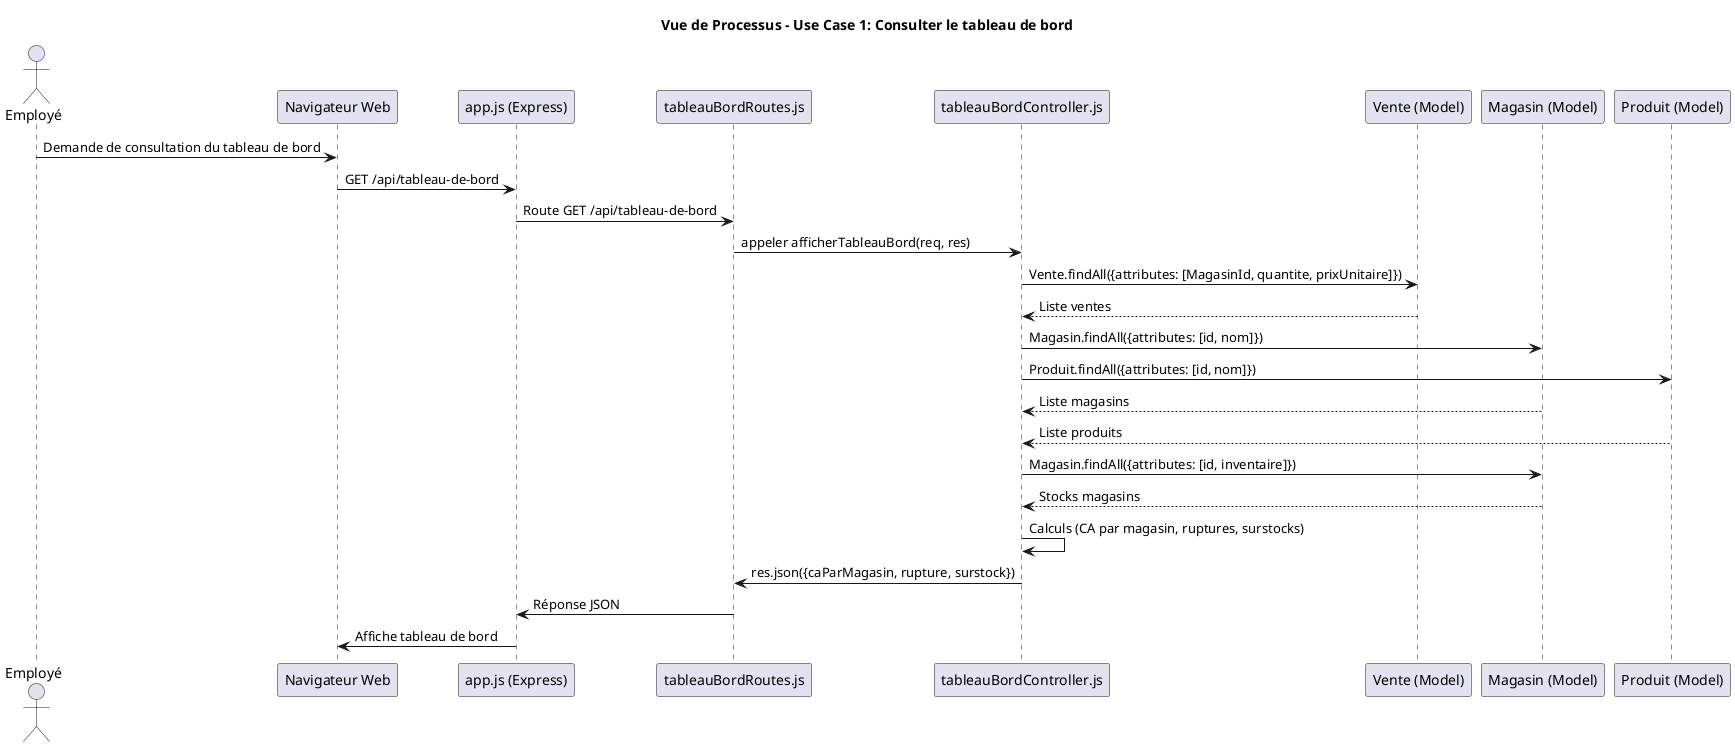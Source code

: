 @startuml
title Vue de Processus – Use Case 1: Consulter le tableau de bord

actor "Employé" as user
participant "Navigateur Web" as browser
participant "app.js (Express)" as app
participant "tableauBordRoutes.js" as route
participant "tableauBordController.js" as ctrl
participant "Vente (Model)" as vente
participant "Magasin (Model)" as magasin
participant "Produit (Model)" as produit

user -> browser : Demande de consultation du tableau de bord
browser -> app : GET /api/tableau-de-bord
app -> route : Route GET /api/tableau-de-bord
route -> ctrl : appeler afficherTableauBord(req, res)
ctrl -> vente : Vente.findAll({attributes: [MagasinId, quantite, prixUnitaire]})
vente --> ctrl : Liste ventes

ctrl -> magasin : Magasin.findAll({attributes: [id, nom]})
ctrl -> produit : Produit.findAll({attributes: [id, nom]})
magasin --> ctrl : Liste magasins
produit --> ctrl : Liste produits

ctrl -> magasin : Magasin.findAll({attributes: [id, inventaire]})
magasin --> ctrl : Stocks magasins

ctrl -> ctrl : Calculs (CA par magasin, ruptures, surstocks)
ctrl -> route : res.json({caParMagasin, rupture, surstock})
route -> app : Réponse JSON
app -> browser : Affiche tableau de bord

@enduml